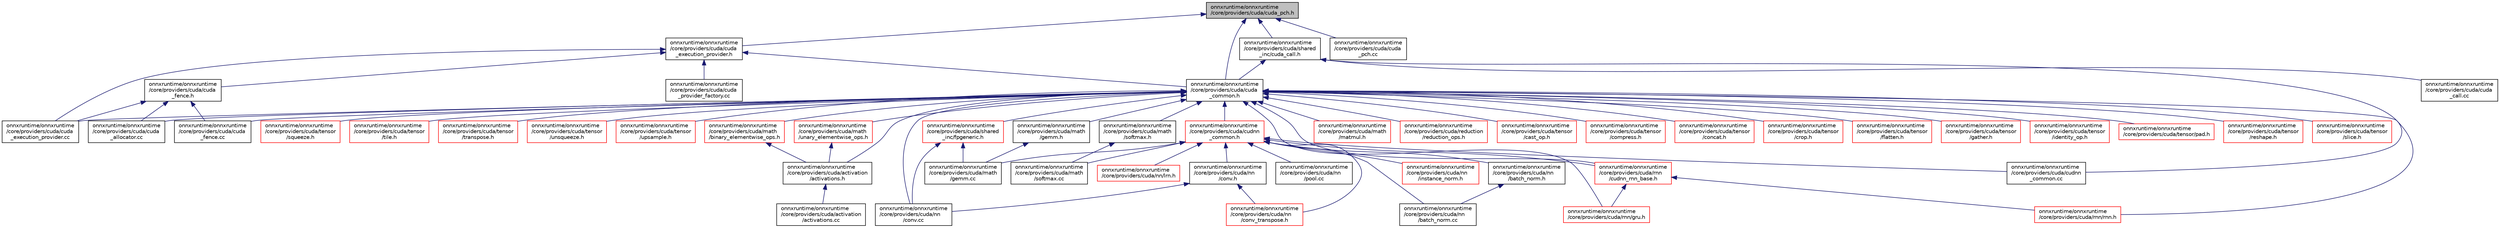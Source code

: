 digraph "onnxruntime/onnxruntime/core/providers/cuda/cuda_pch.h"
{
  edge [fontname="Helvetica",fontsize="10",labelfontname="Helvetica",labelfontsize="10"];
  node [fontname="Helvetica",fontsize="10",shape=record];
  Node7 [label="onnxruntime/onnxruntime\l/core/providers/cuda/cuda_pch.h",height=0.2,width=0.4,color="black", fillcolor="grey75", style="filled", fontcolor="black"];
  Node7 -> Node8 [dir="back",color="midnightblue",fontsize="10",style="solid",fontname="Helvetica"];
  Node8 [label="onnxruntime/onnxruntime\l/core/providers/cuda/cuda\l_common.h",height=0.2,width=0.4,color="black", fillcolor="white", style="filled",URL="$cuda__common_8h.html"];
  Node8 -> Node9 [dir="back",color="midnightblue",fontsize="10",style="solid",fontname="Helvetica"];
  Node9 [label="onnxruntime/onnxruntime\l/core/providers/cuda/activation\l/activations.h",height=0.2,width=0.4,color="black", fillcolor="white", style="filled",URL="$cuda_2activation_2activations_8h.html"];
  Node9 -> Node10 [dir="back",color="midnightblue",fontsize="10",style="solid",fontname="Helvetica"];
  Node10 [label="onnxruntime/onnxruntime\l/core/providers/cuda/activation\l/activations.cc",height=0.2,width=0.4,color="black", fillcolor="white", style="filled",URL="$cuda_2activation_2activations_8cc.html"];
  Node8 -> Node11 [dir="back",color="midnightblue",fontsize="10",style="solid",fontname="Helvetica"];
  Node11 [label="onnxruntime/onnxruntime\l/core/providers/cuda/cuda\l_allocator.cc",height=0.2,width=0.4,color="black", fillcolor="white", style="filled",URL="$cuda__allocator_8cc.html"];
  Node8 -> Node12 [dir="back",color="midnightblue",fontsize="10",style="solid",fontname="Helvetica"];
  Node12 [label="onnxruntime/onnxruntime\l/core/providers/cuda/cuda\l_execution_provider.cc",height=0.2,width=0.4,color="black", fillcolor="white", style="filled",URL="$cuda__execution__provider_8cc.html"];
  Node8 -> Node13 [dir="back",color="midnightblue",fontsize="10",style="solid",fontname="Helvetica"];
  Node13 [label="onnxruntime/onnxruntime\l/core/providers/cuda/cuda\l_fence.cc",height=0.2,width=0.4,color="black", fillcolor="white", style="filled",URL="$cuda__fence_8cc.html"];
  Node8 -> Node14 [dir="back",color="midnightblue",fontsize="10",style="solid",fontname="Helvetica"];
  Node14 [label="onnxruntime/onnxruntime\l/core/providers/cuda/cudnn\l_common.h",height=0.2,width=0.4,color="red", fillcolor="white", style="filled",URL="$cudnn__common_8h.html"];
  Node14 -> Node15 [dir="back",color="midnightblue",fontsize="10",style="solid",fontname="Helvetica"];
  Node15 [label="onnxruntime/onnxruntime\l/core/providers/cuda/cudnn\l_common.cc",height=0.2,width=0.4,color="black", fillcolor="white", style="filled",URL="$cudnn__common_8cc.html"];
  Node14 -> Node16 [dir="back",color="midnightblue",fontsize="10",style="solid",fontname="Helvetica"];
  Node16 [label="onnxruntime/onnxruntime\l/core/providers/cuda/math\l/gemm.cc",height=0.2,width=0.4,color="black", fillcolor="white", style="filled",URL="$cuda_2math_2gemm_8cc.html"];
  Node14 -> Node17 [dir="back",color="midnightblue",fontsize="10",style="solid",fontname="Helvetica"];
  Node17 [label="onnxruntime/onnxruntime\l/core/providers/cuda/math\l/softmax.cc",height=0.2,width=0.4,color="black", fillcolor="white", style="filled",URL="$cuda_2math_2softmax_8cc.html"];
  Node14 -> Node18 [dir="back",color="midnightblue",fontsize="10",style="solid",fontname="Helvetica"];
  Node18 [label="onnxruntime/onnxruntime\l/core/providers/cuda/nn\l/batch_norm.h",height=0.2,width=0.4,color="black", fillcolor="white", style="filled",URL="$cuda_2nn_2batch__norm_8h.html"];
  Node18 -> Node19 [dir="back",color="midnightblue",fontsize="10",style="solid",fontname="Helvetica"];
  Node19 [label="onnxruntime/onnxruntime\l/core/providers/cuda/nn\l/batch_norm.cc",height=0.2,width=0.4,color="black", fillcolor="white", style="filled",URL="$cuda_2nn_2batch__norm_8cc.html"];
  Node14 -> Node19 [dir="back",color="midnightblue",fontsize="10",style="solid",fontname="Helvetica"];
  Node14 -> Node20 [dir="back",color="midnightblue",fontsize="10",style="solid",fontname="Helvetica"];
  Node20 [label="onnxruntime/onnxruntime\l/core/providers/cuda/nn\l/conv.h",height=0.2,width=0.4,color="black", fillcolor="white", style="filled",URL="$cuda_2nn_2conv_8h.html"];
  Node20 -> Node21 [dir="back",color="midnightblue",fontsize="10",style="solid",fontname="Helvetica"];
  Node21 [label="onnxruntime/onnxruntime\l/core/providers/cuda/nn\l/conv.cc",height=0.2,width=0.4,color="black", fillcolor="white", style="filled",URL="$cuda_2nn_2conv_8cc.html"];
  Node20 -> Node22 [dir="back",color="midnightblue",fontsize="10",style="solid",fontname="Helvetica"];
  Node22 [label="onnxruntime/onnxruntime\l/core/providers/cuda/nn\l/conv_transpose.h",height=0.2,width=0.4,color="red", fillcolor="white", style="filled",URL="$cuda_2nn_2conv__transpose_8h.html"];
  Node14 -> Node22 [dir="back",color="midnightblue",fontsize="10",style="solid",fontname="Helvetica"];
  Node14 -> Node24 [dir="back",color="midnightblue",fontsize="10",style="solid",fontname="Helvetica"];
  Node24 [label="onnxruntime/onnxruntime\l/core/providers/cuda/nn\l/instance_norm.h",height=0.2,width=0.4,color="red", fillcolor="white", style="filled",URL="$cuda_2nn_2instance__norm_8h.html"];
  Node14 -> Node26 [dir="back",color="midnightblue",fontsize="10",style="solid",fontname="Helvetica"];
  Node26 [label="onnxruntime/onnxruntime\l/core/providers/cuda/nn/lrn.h",height=0.2,width=0.4,color="red", fillcolor="white", style="filled",URL="$cuda_2nn_2lrn_8h.html"];
  Node14 -> Node28 [dir="back",color="midnightblue",fontsize="10",style="solid",fontname="Helvetica"];
  Node28 [label="onnxruntime/onnxruntime\l/core/providers/cuda/nn\l/pool.cc",height=0.2,width=0.4,color="black", fillcolor="white", style="filled",URL="$cuda_2nn_2pool_8cc.html"];
  Node14 -> Node31 [dir="back",color="midnightblue",fontsize="10",style="solid",fontname="Helvetica"];
  Node31 [label="onnxruntime/onnxruntime\l/core/providers/cuda/rnn\l/cudnn_rnn_base.h",height=0.2,width=0.4,color="red", fillcolor="white", style="filled",URL="$cudnn__rnn__base_8h.html"];
  Node31 -> Node33 [dir="back",color="midnightblue",fontsize="10",style="solid",fontname="Helvetica"];
  Node33 [label="onnxruntime/onnxruntime\l/core/providers/cuda/rnn/gru.h",height=0.2,width=0.4,color="red", fillcolor="white", style="filled",URL="$gru_8h.html"];
  Node31 -> Node37 [dir="back",color="midnightblue",fontsize="10",style="solid",fontname="Helvetica"];
  Node37 [label="onnxruntime/onnxruntime\l/core/providers/cuda/rnn/rnn.h",height=0.2,width=0.4,color="red", fillcolor="white", style="filled",URL="$cuda_2rnn_2rnn_8h.html"];
  Node8 -> Node41 [dir="back",color="midnightblue",fontsize="10",style="solid",fontname="Helvetica"];
  Node41 [label="onnxruntime/onnxruntime\l/core/providers/cuda/math\l/binary_elementwise_ops.h",height=0.2,width=0.4,color="red", fillcolor="white", style="filled",URL="$binary__elementwise__ops_8h.html"];
  Node41 -> Node9 [dir="back",color="midnightblue",fontsize="10",style="solid",fontname="Helvetica"];
  Node8 -> Node43 [dir="back",color="midnightblue",fontsize="10",style="solid",fontname="Helvetica"];
  Node43 [label="onnxruntime/onnxruntime\l/core/providers/cuda/math\l/gemm.h",height=0.2,width=0.4,color="black", fillcolor="white", style="filled",URL="$cuda_2math_2gemm_8h.html"];
  Node43 -> Node16 [dir="back",color="midnightblue",fontsize="10",style="solid",fontname="Helvetica"];
  Node8 -> Node44 [dir="back",color="midnightblue",fontsize="10",style="solid",fontname="Helvetica"];
  Node44 [label="onnxruntime/onnxruntime\l/core/providers/cuda/math\l/matmul.h",height=0.2,width=0.4,color="red", fillcolor="white", style="filled",URL="$cuda_2math_2matmul_8h.html"];
  Node8 -> Node46 [dir="back",color="midnightblue",fontsize="10",style="solid",fontname="Helvetica"];
  Node46 [label="onnxruntime/onnxruntime\l/core/providers/cuda/math\l/softmax.h",height=0.2,width=0.4,color="black", fillcolor="white", style="filled",URL="$cuda_2math_2softmax_8h.html"];
  Node46 -> Node17 [dir="back",color="midnightblue",fontsize="10",style="solid",fontname="Helvetica"];
  Node8 -> Node47 [dir="back",color="midnightblue",fontsize="10",style="solid",fontname="Helvetica"];
  Node47 [label="onnxruntime/onnxruntime\l/core/providers/cuda/math\l/unary_elementwise_ops.h",height=0.2,width=0.4,color="red", fillcolor="white", style="filled",URL="$unary__elementwise__ops_8h.html"];
  Node47 -> Node9 [dir="back",color="midnightblue",fontsize="10",style="solid",fontname="Helvetica"];
  Node8 -> Node21 [dir="back",color="midnightblue",fontsize="10",style="solid",fontname="Helvetica"];
  Node8 -> Node49 [dir="back",color="midnightblue",fontsize="10",style="solid",fontname="Helvetica"];
  Node49 [label="onnxruntime/onnxruntime\l/core/providers/cuda/reduction\l/reduction_ops.h",height=0.2,width=0.4,color="red", fillcolor="white", style="filled",URL="$cuda_2reduction_2reduction__ops_8h.html"];
  Node8 -> Node31 [dir="back",color="midnightblue",fontsize="10",style="solid",fontname="Helvetica"];
  Node8 -> Node33 [dir="back",color="midnightblue",fontsize="10",style="solid",fontname="Helvetica"];
  Node8 -> Node37 [dir="back",color="midnightblue",fontsize="10",style="solid",fontname="Helvetica"];
  Node8 -> Node50 [dir="back",color="midnightblue",fontsize="10",style="solid",fontname="Helvetica"];
  Node50 [label="onnxruntime/onnxruntime\l/core/providers/cuda/shared\l_inc/fpgeneric.h",height=0.2,width=0.4,color="red", fillcolor="white", style="filled",URL="$fpgeneric_8h.html"];
  Node50 -> Node16 [dir="back",color="midnightblue",fontsize="10",style="solid",fontname="Helvetica"];
  Node50 -> Node21 [dir="back",color="midnightblue",fontsize="10",style="solid",fontname="Helvetica"];
  Node8 -> Node51 [dir="back",color="midnightblue",fontsize="10",style="solid",fontname="Helvetica"];
  Node51 [label="onnxruntime/onnxruntime\l/core/providers/cuda/tensor\l/cast_op.h",height=0.2,width=0.4,color="red", fillcolor="white", style="filled",URL="$cuda_2tensor_2cast__op_8h.html"];
  Node8 -> Node53 [dir="back",color="midnightblue",fontsize="10",style="solid",fontname="Helvetica"];
  Node53 [label="onnxruntime/onnxruntime\l/core/providers/cuda/tensor\l/compress.h",height=0.2,width=0.4,color="red", fillcolor="white", style="filled",URL="$cuda_2tensor_2compress_8h.html"];
  Node8 -> Node55 [dir="back",color="midnightblue",fontsize="10",style="solid",fontname="Helvetica"];
  Node55 [label="onnxruntime/onnxruntime\l/core/providers/cuda/tensor\l/concat.h",height=0.2,width=0.4,color="red", fillcolor="white", style="filled",URL="$cuda_2tensor_2concat_8h.html"];
  Node8 -> Node57 [dir="back",color="midnightblue",fontsize="10",style="solid",fontname="Helvetica"];
  Node57 [label="onnxruntime/onnxruntime\l/core/providers/cuda/tensor\l/crop.h",height=0.2,width=0.4,color="red", fillcolor="white", style="filled",URL="$cuda_2tensor_2crop_8h.html"];
  Node8 -> Node59 [dir="back",color="midnightblue",fontsize="10",style="solid",fontname="Helvetica"];
  Node59 [label="onnxruntime/onnxruntime\l/core/providers/cuda/tensor\l/flatten.h",height=0.2,width=0.4,color="red", fillcolor="white", style="filled",URL="$cuda_2tensor_2flatten_8h.html"];
  Node8 -> Node61 [dir="back",color="midnightblue",fontsize="10",style="solid",fontname="Helvetica"];
  Node61 [label="onnxruntime/onnxruntime\l/core/providers/cuda/tensor\l/gather.h",height=0.2,width=0.4,color="red", fillcolor="white", style="filled",URL="$cuda_2tensor_2gather_8h.html"];
  Node8 -> Node63 [dir="back",color="midnightblue",fontsize="10",style="solid",fontname="Helvetica"];
  Node63 [label="onnxruntime/onnxruntime\l/core/providers/cuda/tensor\l/identity_op.h",height=0.2,width=0.4,color="red", fillcolor="white", style="filled",URL="$cuda_2tensor_2identity__op_8h.html"];
  Node8 -> Node65 [dir="back",color="midnightblue",fontsize="10",style="solid",fontname="Helvetica"];
  Node65 [label="onnxruntime/onnxruntime\l/core/providers/cuda/tensor/pad.h",height=0.2,width=0.4,color="red", fillcolor="white", style="filled",URL="$cuda_2tensor_2pad_8h.html"];
  Node8 -> Node67 [dir="back",color="midnightblue",fontsize="10",style="solid",fontname="Helvetica"];
  Node67 [label="onnxruntime/onnxruntime\l/core/providers/cuda/tensor\l/reshape.h",height=0.2,width=0.4,color="red", fillcolor="white", style="filled",URL="$cuda_2tensor_2reshape_8h.html"];
  Node8 -> Node69 [dir="back",color="midnightblue",fontsize="10",style="solid",fontname="Helvetica"];
  Node69 [label="onnxruntime/onnxruntime\l/core/providers/cuda/tensor\l/slice.h",height=0.2,width=0.4,color="red", fillcolor="white", style="filled",URL="$cuda_2tensor_2slice_8h.html"];
  Node8 -> Node71 [dir="back",color="midnightblue",fontsize="10",style="solid",fontname="Helvetica"];
  Node71 [label="onnxruntime/onnxruntime\l/core/providers/cuda/tensor\l/squeeze.h",height=0.2,width=0.4,color="red", fillcolor="white", style="filled",URL="$cuda_2tensor_2squeeze_8h.html"];
  Node8 -> Node73 [dir="back",color="midnightblue",fontsize="10",style="solid",fontname="Helvetica"];
  Node73 [label="onnxruntime/onnxruntime\l/core/providers/cuda/tensor\l/tile.h",height=0.2,width=0.4,color="red", fillcolor="white", style="filled",URL="$cuda_2tensor_2tile_8h.html"];
  Node8 -> Node75 [dir="back",color="midnightblue",fontsize="10",style="solid",fontname="Helvetica"];
  Node75 [label="onnxruntime/onnxruntime\l/core/providers/cuda/tensor\l/transpose.h",height=0.2,width=0.4,color="red", fillcolor="white", style="filled",URL="$cuda_2tensor_2transpose_8h.html"];
  Node8 -> Node77 [dir="back",color="midnightblue",fontsize="10",style="solid",fontname="Helvetica"];
  Node77 [label="onnxruntime/onnxruntime\l/core/providers/cuda/tensor\l/unsqueeze.h",height=0.2,width=0.4,color="red", fillcolor="white", style="filled",URL="$cuda_2tensor_2unsqueeze_8h.html"];
  Node8 -> Node79 [dir="back",color="midnightblue",fontsize="10",style="solid",fontname="Helvetica"];
  Node79 [label="onnxruntime/onnxruntime\l/core/providers/cuda/tensor\l/upsample.h",height=0.2,width=0.4,color="red", fillcolor="white", style="filled",URL="$cuda_2tensor_2upsample_8h.html"];
  Node7 -> Node81 [dir="back",color="midnightblue",fontsize="10",style="solid",fontname="Helvetica"];
  Node81 [label="onnxruntime/onnxruntime\l/core/providers/cuda/shared\l_inc/cuda_call.h",height=0.2,width=0.4,color="black", fillcolor="white", style="filled",URL="$cuda__call_8h.html"];
  Node81 -> Node8 [dir="back",color="midnightblue",fontsize="10",style="solid",fontname="Helvetica"];
  Node81 -> Node82 [dir="back",color="midnightblue",fontsize="10",style="solid",fontname="Helvetica"];
  Node82 [label="onnxruntime/onnxruntime\l/core/providers/cuda/cuda\l_call.cc",height=0.2,width=0.4,color="black", fillcolor="white", style="filled",URL="$cuda__call_8cc.html"];
  Node81 -> Node15 [dir="back",color="midnightblue",fontsize="10",style="solid",fontname="Helvetica"];
  Node7 -> Node83 [dir="back",color="midnightblue",fontsize="10",style="solid",fontname="Helvetica"];
  Node83 [label="onnxruntime/onnxruntime\l/core/providers/cuda/cuda\l_execution_provider.h",height=0.2,width=0.4,color="black", fillcolor="white", style="filled",URL="$cuda__execution__provider_8h.html"];
  Node83 -> Node8 [dir="back",color="midnightblue",fontsize="10",style="solid",fontname="Helvetica"];
  Node83 -> Node84 [dir="back",color="midnightblue",fontsize="10",style="solid",fontname="Helvetica"];
  Node84 [label="onnxruntime/onnxruntime\l/core/providers/cuda/cuda\l_fence.h",height=0.2,width=0.4,color="black", fillcolor="white", style="filled",URL="$cuda__fence_8h.html"];
  Node84 -> Node11 [dir="back",color="midnightblue",fontsize="10",style="solid",fontname="Helvetica"];
  Node84 -> Node12 [dir="back",color="midnightblue",fontsize="10",style="solid",fontname="Helvetica"];
  Node84 -> Node13 [dir="back",color="midnightblue",fontsize="10",style="solid",fontname="Helvetica"];
  Node83 -> Node12 [dir="back",color="midnightblue",fontsize="10",style="solid",fontname="Helvetica"];
  Node83 -> Node85 [dir="back",color="midnightblue",fontsize="10",style="solid",fontname="Helvetica"];
  Node85 [label="onnxruntime/onnxruntime\l/core/providers/cuda/cuda\l_provider_factory.cc",height=0.2,width=0.4,color="black", fillcolor="white", style="filled",URL="$cuda__provider__factory_8cc.html"];
  Node7 -> Node86 [dir="back",color="midnightblue",fontsize="10",style="solid",fontname="Helvetica"];
  Node86 [label="onnxruntime/onnxruntime\l/core/providers/cuda/cuda\l_pch.cc",height=0.2,width=0.4,color="black", fillcolor="white", style="filled",URL="$cuda__pch_8cc.html"];
}
